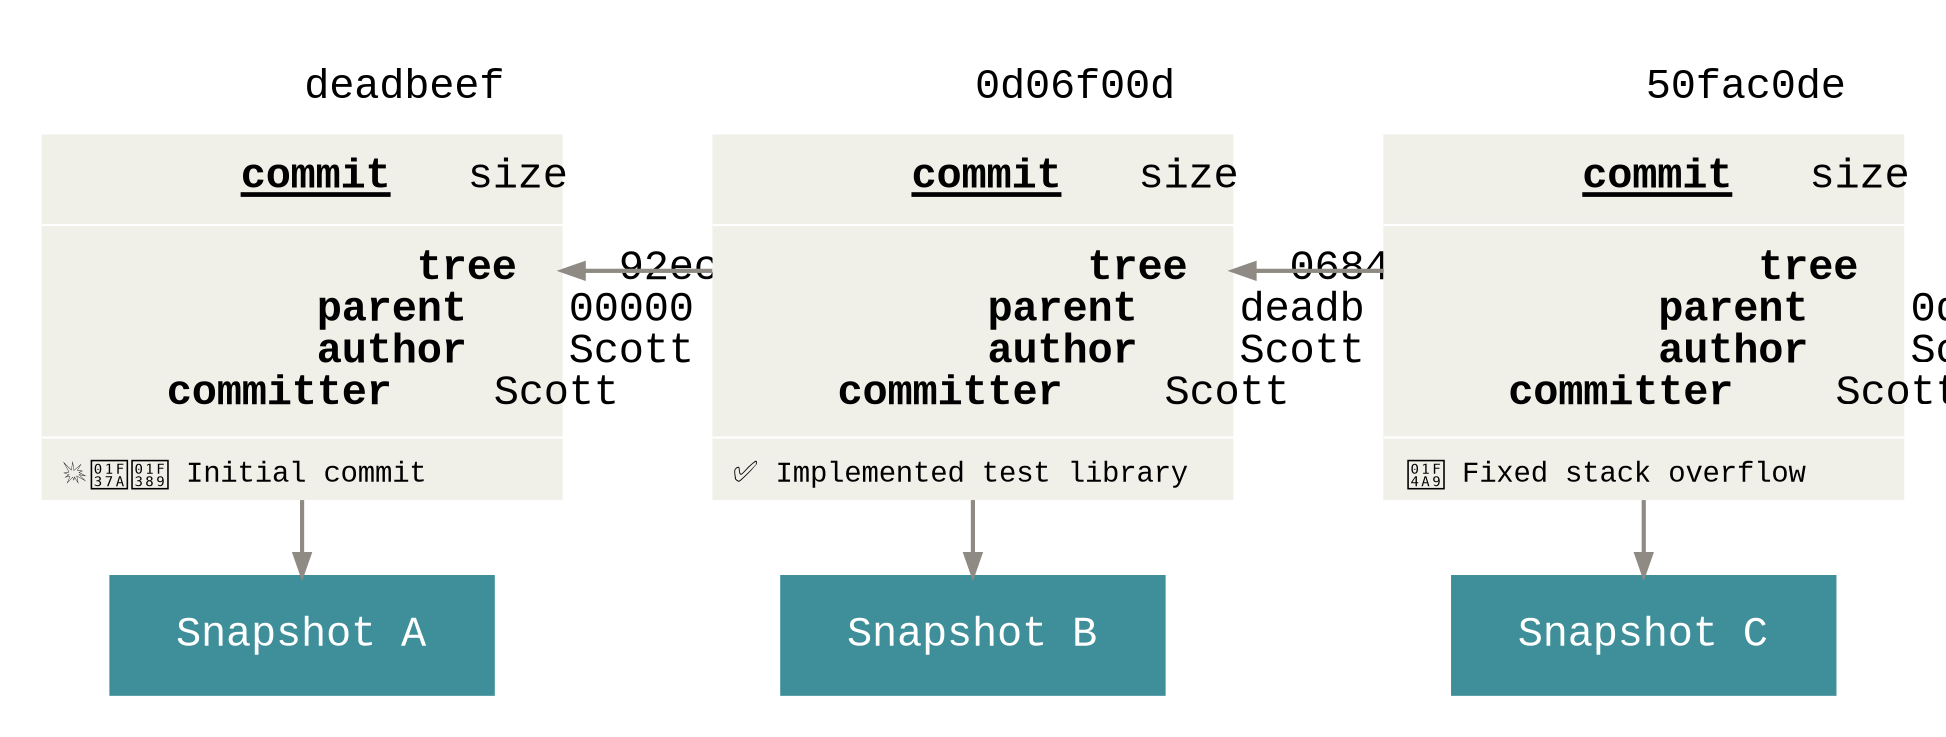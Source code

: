 digraph Git {
  bgcolor="transparent"

  rankdir=LR
  ranksep=1
  nodesep=.5

  edge [color="#8f8a83"
        penwidth=2
        dir="back"]
  node [shape=box
        fontname="Menlo, Monaco, Consolas, Lucida Console, Courier New, monospace"
        fontsize=20
        margin=".45,.25"
        width=2.1
        penwidth=0]

  node [style="filled"
        fontcolor="#ffffff"
        fillcolor="#3e8f99"]
  snapshot_a [label="Snapshot A"]
  snapshot_b [label="Snapshot B"]
  snapshot_c [label="Snapshot C"]

  node [margin="0,0"
        fontcolor="#000000"
        fillcolor="transparent"]
  A [label=<
    <table cellspacing="0"
           cellpadding="10"
           color="white"
           border="0"
           bgcolor="#f0efe8"
           fixedsize="true"
           width="250"
           height="220">
      <tr>
        <td border="1"
            width="250"
            bgcolor="white"><font color="black">deadbeef</font></td>
      </tr>
      <tr>
        <td border="1"
            sides="b"><u><b>commit</b></u>   size</td>
      </tr>
      <tr>
        <td align="left"
            balign="left"
            border="1"
            sides="b">              <b>tree</b>    92ec2<br />
          <b>parent</b>    00000<br />
          <b>author</b>    Scott<br />
    <b>committer</b>    Scott</td>
      </tr>
      <tr>
        <td align="left"
            balign="left"><font point-size="14">💥🍺🎉 Initial commit</font></td>
      </tr>
    </table>
    >]

  B [label=<
    <table cellspacing="0"
           cellpadding="10"
           color="white"
           border="0"
           bgcolor="#f0efe8"
           fixedsize="true"
           width="250"
           height="220">
      <tr>
        <td border="1"
            width="250"
            bgcolor="white"><font color="black">0d06f00d</font></td>
      </tr>
      <tr>
        <td border="1"
            sides="b"><u><b>commit</b></u>   size</td>
      </tr>
      <tr>
        <td align="left"
            balign="left"
            border="1"
            sides="b">              <b>tree</b>    06840<br />
          <b>parent</b>    deadb<br />
          <b>author</b>    Scott<br />
    <b>committer</b>    Scott</td>
      </tr>
      <tr>
        <td align="left"
            balign="left"><font point-size="14">✅ Implemented test library</font></td>
      </tr>
    </table>
    >]

  C [label=<
    <table cellspacing="0"
           cellpadding="10"
           color="white"
           border="0"
           bgcolor="#f0efe8"
           fixedsize="true"
           width="250"
           height="220">
      <tr>
        <td border="1"
            width="250"
            bgcolor="white"><font color="black">50fac0de</font></td>
      </tr>
      <tr>
        <td border="1"
            sides="b"><u><b>commit</b></u>   size</td>
      </tr>
      <tr>
        <td align="left"
            balign="left"
            border="1"
            sides="b">              <b>tree</b>    05a2d<br />
          <b>parent</b>    0d06f<br />
          <b>author</b>    Scott<br />
    <b>committer</b>    Scott</td>
      </tr>
      <tr>
        <td align="left"
            balign="left"><font point-size="14">💩 Fixed stack overflow</font></td>
      </tr>
    </table>
    >]

  subgraph cluster_a {
    style=invis

    {
      rank=same
      snapshot_a -> A
    }
  }

  subgraph cluster_b {
    style=invis

    {
      rank=same
      snapshot_b -> B
    }
  }

  subgraph cluster_c {
    style=invis

    {
      rank=same
      snapshot_c -> C
    }
  }

  A -> B -> C
}
